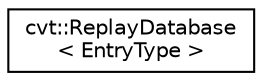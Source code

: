 digraph "Graphical Class Hierarchy"
{
 // LATEX_PDF_SIZE
  edge [fontname="Helvetica",fontsize="10",labelfontname="Helvetica",labelfontsize="10"];
  node [fontname="Helvetica",fontsize="10",shape=record];
  rankdir="LR";
  Node0 [label="cvt::ReplayDatabase\l\< EntryType \>",height=0.2,width=0.4,color="black", fillcolor="white", style="filled",URL="$d2/dad/classcvt_1_1ReplayDatabase.html",tooltip=" "];
}

